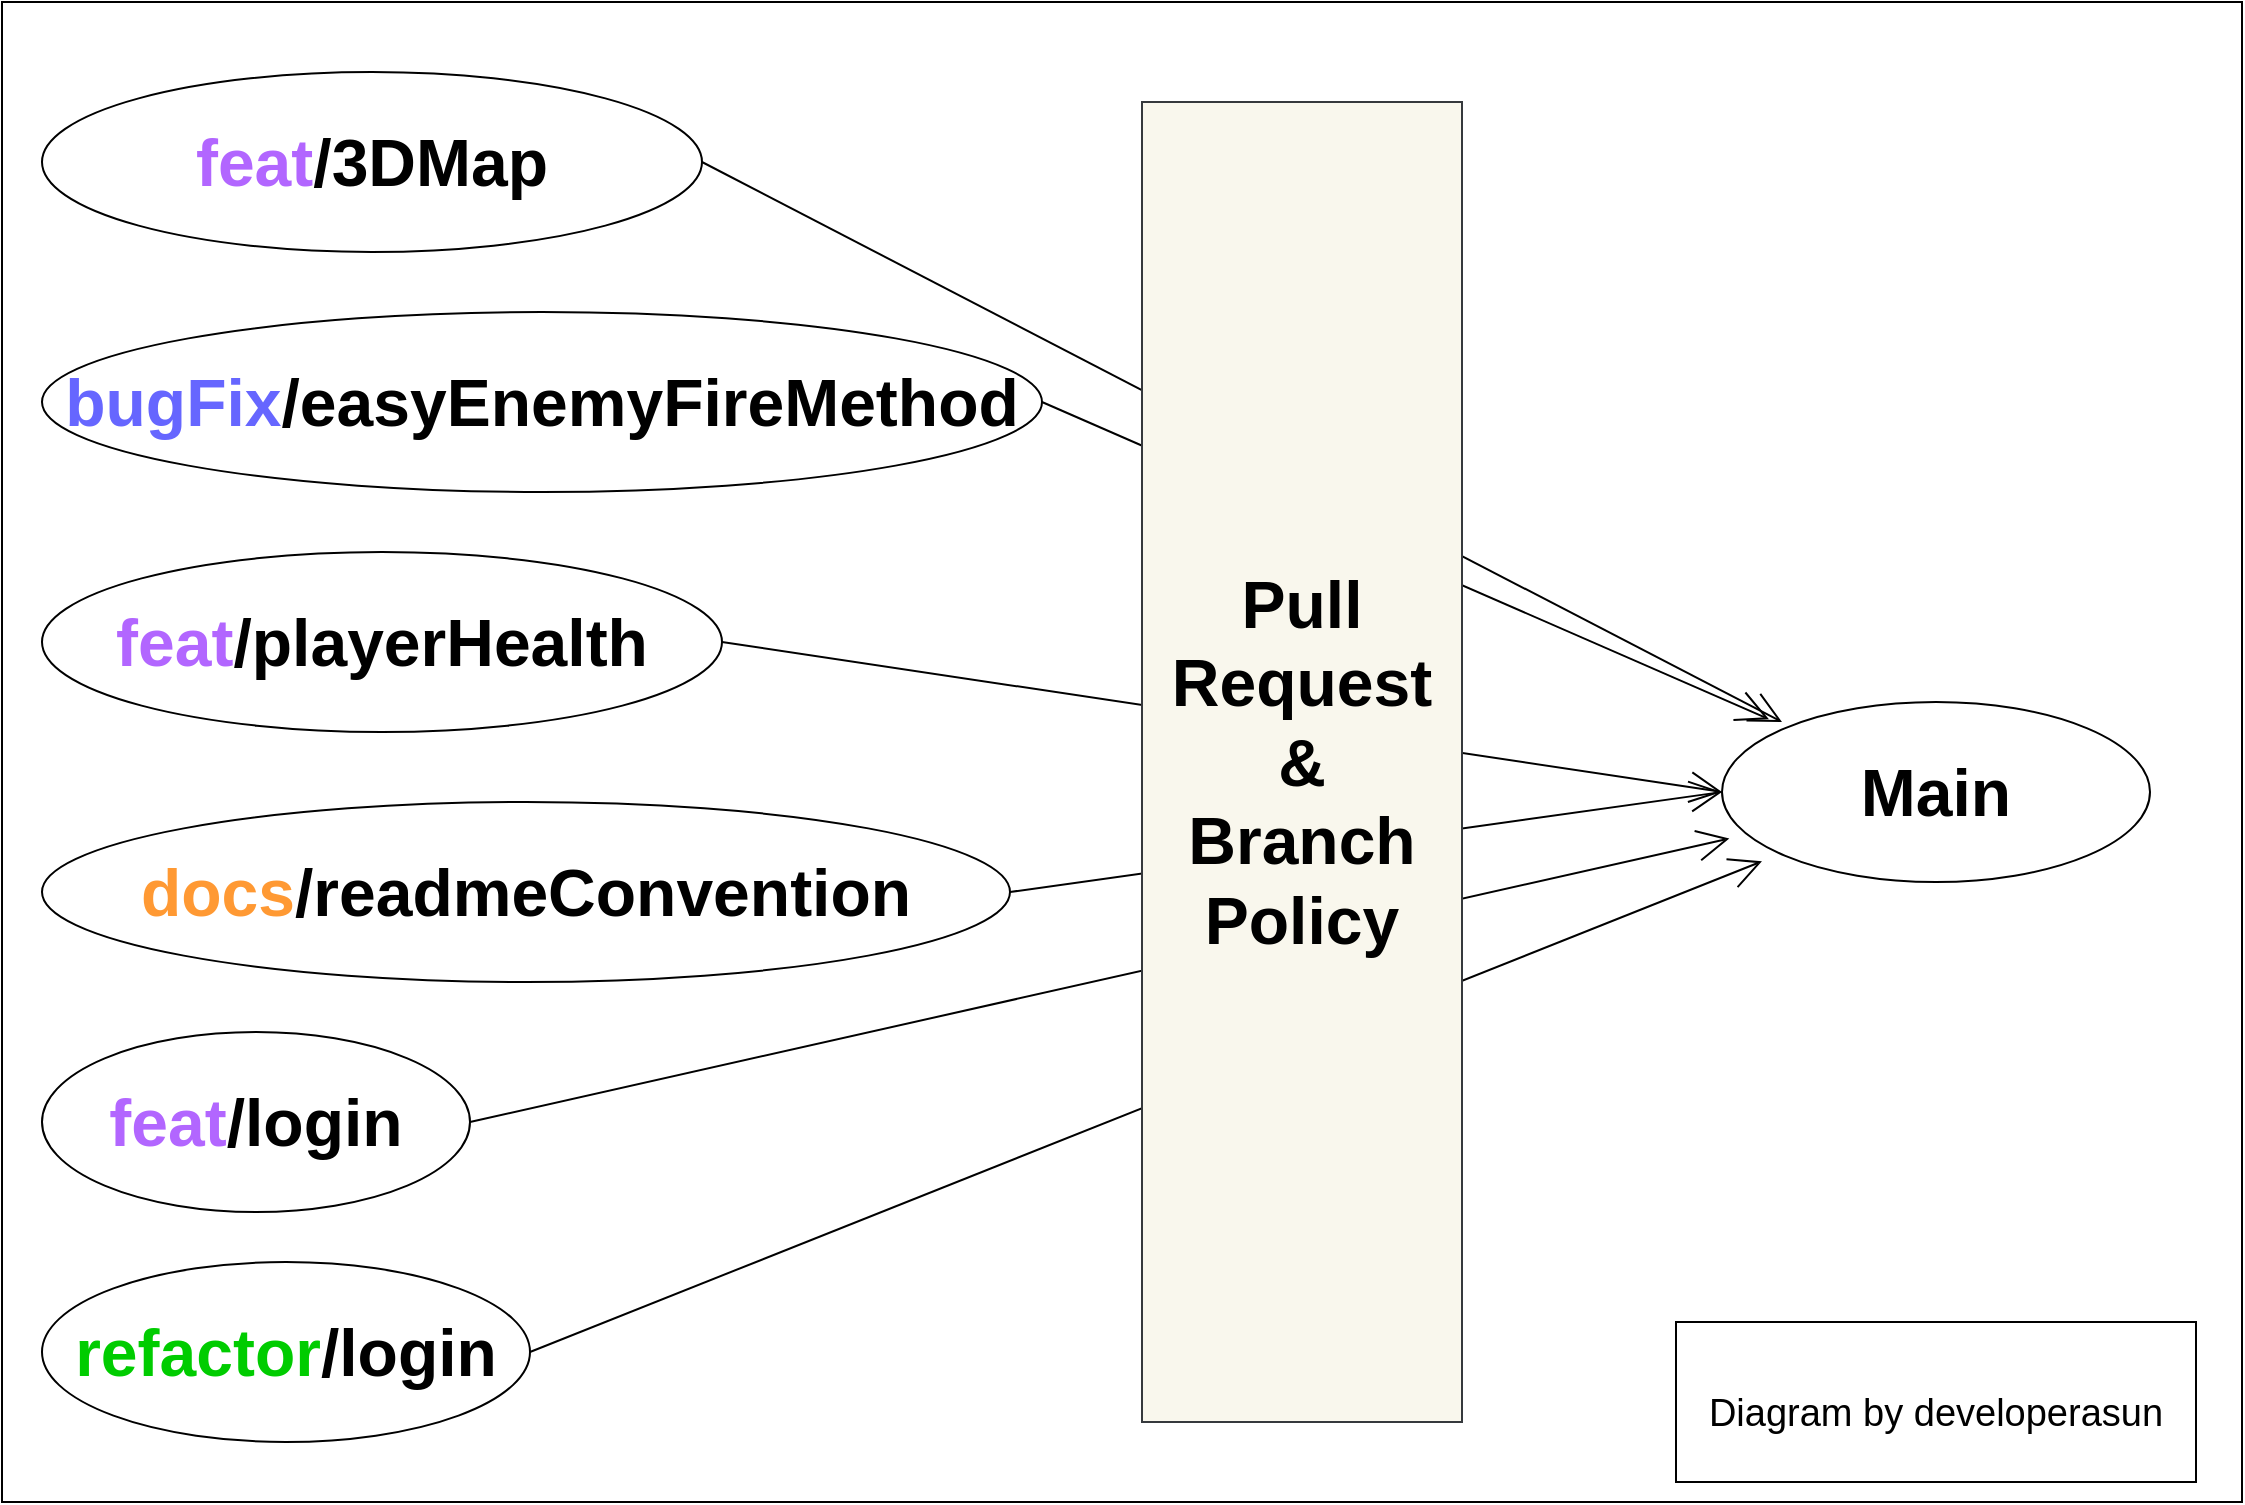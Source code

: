<mxfile version="17.1.2" type="device"><diagram id="prtHgNgQTEPvFCAcTncT" name="Page-1"><mxGraphModel dx="3143" dy="1460" grid="1" gridSize="10" guides="1" tooltips="1" connect="1" arrows="1" fold="1" page="1" pageScale="1" pageWidth="1169" pageHeight="827" math="0" shadow="0"><root><mxCell id="0"/><mxCell id="1" parent="0"/><mxCell id="aMgF85tY8oFljze-lxkp-5" value="" style="rounded=0;whiteSpace=wrap;html=1;hachureGap=4;" vertex="1" parent="1"><mxGeometry x="30" y="30" width="1120" height="750" as="geometry"/></mxCell><mxCell id="aMgF85tY8oFljze-lxkp-7" value="&lt;b&gt;&lt;font style=&quot;font-size: 33px&quot;&gt;&lt;font color=&quot;#b266ff&quot;&gt;feat&lt;/font&gt;/3DMap&lt;/font&gt;&lt;/b&gt;" style="ellipse;whiteSpace=wrap;html=1;rounded=0;hachureGap=4;fontFamily=Helvetica;fontSize=12;fontColor=default;strokeColor=default;fillColor=default;" vertex="1" parent="1"><mxGeometry x="50" y="65" width="330" height="90" as="geometry"/></mxCell><mxCell id="aMgF85tY8oFljze-lxkp-8" value="&lt;b&gt;&lt;font style=&quot;font-size: 33px&quot;&gt;Main&lt;/font&gt;&lt;/b&gt;" style="ellipse;whiteSpace=wrap;html=1;rounded=0;hachureGap=4;fontFamily=Helvetica;fontSize=12;fontColor=default;strokeColor=default;fillColor=default;" vertex="1" parent="1"><mxGeometry x="890" y="380" width="214" height="90" as="geometry"/></mxCell><mxCell id="aMgF85tY8oFljze-lxkp-9" value="&lt;b&gt;&lt;font style=&quot;font-size: 33px&quot;&gt;&lt;font color=&quot;#b266ff&quot;&gt;feat&lt;/font&gt;/playerHealth&lt;/font&gt;&lt;/b&gt;" style="ellipse;whiteSpace=wrap;html=1;rounded=0;hachureGap=4;fontFamily=Helvetica;fontSize=12;fontColor=default;strokeColor=default;fillColor=default;" vertex="1" parent="1"><mxGeometry x="50" y="305" width="340" height="90" as="geometry"/></mxCell><mxCell id="aMgF85tY8oFljze-lxkp-10" value="&lt;b&gt;&lt;font style=&quot;font-size: 33px&quot;&gt;&lt;font color=&quot;#ff9933&quot;&gt;docs&lt;/font&gt;/readmeConvention&lt;/font&gt;&lt;/b&gt;" style="ellipse;whiteSpace=wrap;html=1;rounded=0;hachureGap=4;fontFamily=Helvetica;fontSize=12;fontColor=default;strokeColor=default;fillColor=default;" vertex="1" parent="1"><mxGeometry x="50" y="430" width="484" height="90" as="geometry"/></mxCell><mxCell id="aMgF85tY8oFljze-lxkp-11" value="&lt;b&gt;&lt;font style=&quot;font-size: 33px&quot;&gt;&lt;font color=&quot;#b266ff&quot;&gt;feat&lt;/font&gt;/login&lt;/font&gt;&lt;/b&gt;" style="ellipse;whiteSpace=wrap;html=1;rounded=0;hachureGap=4;fontFamily=Helvetica;fontSize=12;fontColor=default;strokeColor=default;fillColor=default;" vertex="1" parent="1"><mxGeometry x="50" y="545" width="214" height="90" as="geometry"/></mxCell><mxCell id="aMgF85tY8oFljze-lxkp-12" value="&lt;b&gt;&lt;font style=&quot;font-size: 33px&quot;&gt;&lt;font color=&quot;#00cc00&quot;&gt;refactor&lt;/font&gt;/login&lt;/font&gt;&lt;/b&gt;" style="ellipse;whiteSpace=wrap;html=1;rounded=0;hachureGap=4;fontFamily=Helvetica;fontSize=12;fontColor=default;strokeColor=default;fillColor=default;" vertex="1" parent="1"><mxGeometry x="50" y="660" width="244" height="90" as="geometry"/></mxCell><mxCell id="aMgF85tY8oFljze-lxkp-13" value="&lt;b&gt;&lt;font style=&quot;font-size: 33px&quot;&gt;&lt;font color=&quot;#6666ff&quot;&gt;bugFix&lt;/font&gt;/easyEnemyFireMethod&lt;/font&gt;&lt;/b&gt;" style="ellipse;whiteSpace=wrap;html=1;rounded=0;hachureGap=4;fontFamily=Helvetica;fontSize=12;fontColor=default;strokeColor=default;fillColor=default;" vertex="1" parent="1"><mxGeometry x="50" y="185" width="500" height="90" as="geometry"/></mxCell><mxCell id="aMgF85tY8oFljze-lxkp-26" value="" style="edgeStyle=none;orthogonalLoop=1;jettySize=auto;html=1;rounded=0;fontFamily=Helvetica;fontSize=33;fontColor=default;endArrow=open;startSize=14;endSize=14;sourcePerimeterSpacing=8;targetPerimeterSpacing=8;curved=1;exitX=1;exitY=0.5;exitDx=0;exitDy=0;" edge="1" parent="1" source="aMgF85tY8oFljze-lxkp-12" target="aMgF85tY8oFljze-lxkp-8"><mxGeometry width="120" relative="1" as="geometry"><mxPoint x="500" y="620" as="sourcePoint"/><mxPoint x="620" y="620" as="targetPoint"/><Array as="points"/></mxGeometry></mxCell><mxCell id="aMgF85tY8oFljze-lxkp-28" value="" style="edgeStyle=none;orthogonalLoop=1;jettySize=auto;html=1;rounded=0;fontFamily=Helvetica;fontSize=33;fontColor=#00CC00;endArrow=open;startSize=14;endSize=14;sourcePerimeterSpacing=8;targetPerimeterSpacing=8;curved=1;exitX=1;exitY=0.5;exitDx=0;exitDy=0;" edge="1" parent="1" source="aMgF85tY8oFljze-lxkp-11" target="aMgF85tY8oFljze-lxkp-8"><mxGeometry width="120" relative="1" as="geometry"><mxPoint x="500" y="620" as="sourcePoint"/><mxPoint x="620" y="620" as="targetPoint"/><Array as="points"/></mxGeometry></mxCell><mxCell id="aMgF85tY8oFljze-lxkp-29" value="" style="edgeStyle=none;orthogonalLoop=1;jettySize=auto;html=1;rounded=0;fontFamily=Helvetica;fontSize=33;fontColor=#00CC00;endArrow=open;startSize=14;endSize=14;sourcePerimeterSpacing=8;targetPerimeterSpacing=8;curved=1;exitX=1;exitY=0.5;exitDx=0;exitDy=0;entryX=0;entryY=0.5;entryDx=0;entryDy=0;" edge="1" parent="1" source="aMgF85tY8oFljze-lxkp-10" target="aMgF85tY8oFljze-lxkp-8"><mxGeometry width="120" relative="1" as="geometry"><mxPoint x="500" y="620" as="sourcePoint"/><mxPoint x="620" y="620" as="targetPoint"/><Array as="points"/></mxGeometry></mxCell><mxCell id="aMgF85tY8oFljze-lxkp-30" value="" style="edgeStyle=none;orthogonalLoop=1;jettySize=auto;html=1;rounded=0;fontFamily=Helvetica;fontSize=33;fontColor=#00CC00;endArrow=open;startSize=14;endSize=14;sourcePerimeterSpacing=8;targetPerimeterSpacing=8;curved=1;exitX=1;exitY=0.5;exitDx=0;exitDy=0;entryX=0;entryY=0.5;entryDx=0;entryDy=0;" edge="1" parent="1" source="aMgF85tY8oFljze-lxkp-9" target="aMgF85tY8oFljze-lxkp-8"><mxGeometry width="120" relative="1" as="geometry"><mxPoint x="500" y="620" as="sourcePoint"/><mxPoint x="620" y="620" as="targetPoint"/><Array as="points"/></mxGeometry></mxCell><mxCell id="aMgF85tY8oFljze-lxkp-31" value="" style="edgeStyle=none;orthogonalLoop=1;jettySize=auto;html=1;rounded=0;fontFamily=Helvetica;fontSize=33;fontColor=#00CC00;endArrow=open;startSize=14;endSize=14;sourcePerimeterSpacing=8;targetPerimeterSpacing=8;curved=1;exitX=1;exitY=0.5;exitDx=0;exitDy=0;" edge="1" parent="1" source="aMgF85tY8oFljze-lxkp-13" target="aMgF85tY8oFljze-lxkp-8"><mxGeometry width="120" relative="1" as="geometry"><mxPoint x="500" y="620" as="sourcePoint"/><mxPoint x="620" y="620" as="targetPoint"/><Array as="points"/></mxGeometry></mxCell><mxCell id="aMgF85tY8oFljze-lxkp-32" value="" style="edgeStyle=none;orthogonalLoop=1;jettySize=auto;html=1;rounded=0;fontFamily=Helvetica;fontSize=33;fontColor=#00CC00;endArrow=open;startSize=14;endSize=14;sourcePerimeterSpacing=8;targetPerimeterSpacing=8;curved=1;exitX=1;exitY=0.5;exitDx=0;exitDy=0;" edge="1" parent="1" source="aMgF85tY8oFljze-lxkp-7"><mxGeometry width="120" relative="1" as="geometry"><mxPoint x="500" y="620" as="sourcePoint"/><mxPoint x="920" y="390" as="targetPoint"/><Array as="points"/></mxGeometry></mxCell><mxCell id="aMgF85tY8oFljze-lxkp-33" value="&lt;b&gt;Pull Request&lt;br&gt;&amp;amp; &lt;br&gt;Branch&lt;br&gt;Policy&lt;br&gt;&lt;/b&gt;" style="rounded=0;whiteSpace=wrap;html=1;hachureGap=4;fontFamily=Helvetica;fontSize=33;strokeColor=#36393d;fillColor=#f9f7ed;" vertex="1" parent="1"><mxGeometry x="600" y="80" width="160" height="660" as="geometry"/></mxCell><mxCell id="aMgF85tY8oFljze-lxkp-35" value="&lt;font color=&quot;#000000&quot; style=&quot;font-size: 19px&quot;&gt;Diagram by developerasun&lt;/font&gt;" style="rounded=0;whiteSpace=wrap;html=1;hachureGap=4;fontFamily=Helvetica;fontSize=33;fontColor=#00CC00;strokeColor=default;fillColor=default;" vertex="1" parent="1"><mxGeometry x="867" y="690" width="260" height="80" as="geometry"/></mxCell></root></mxGraphModel></diagram></mxfile>